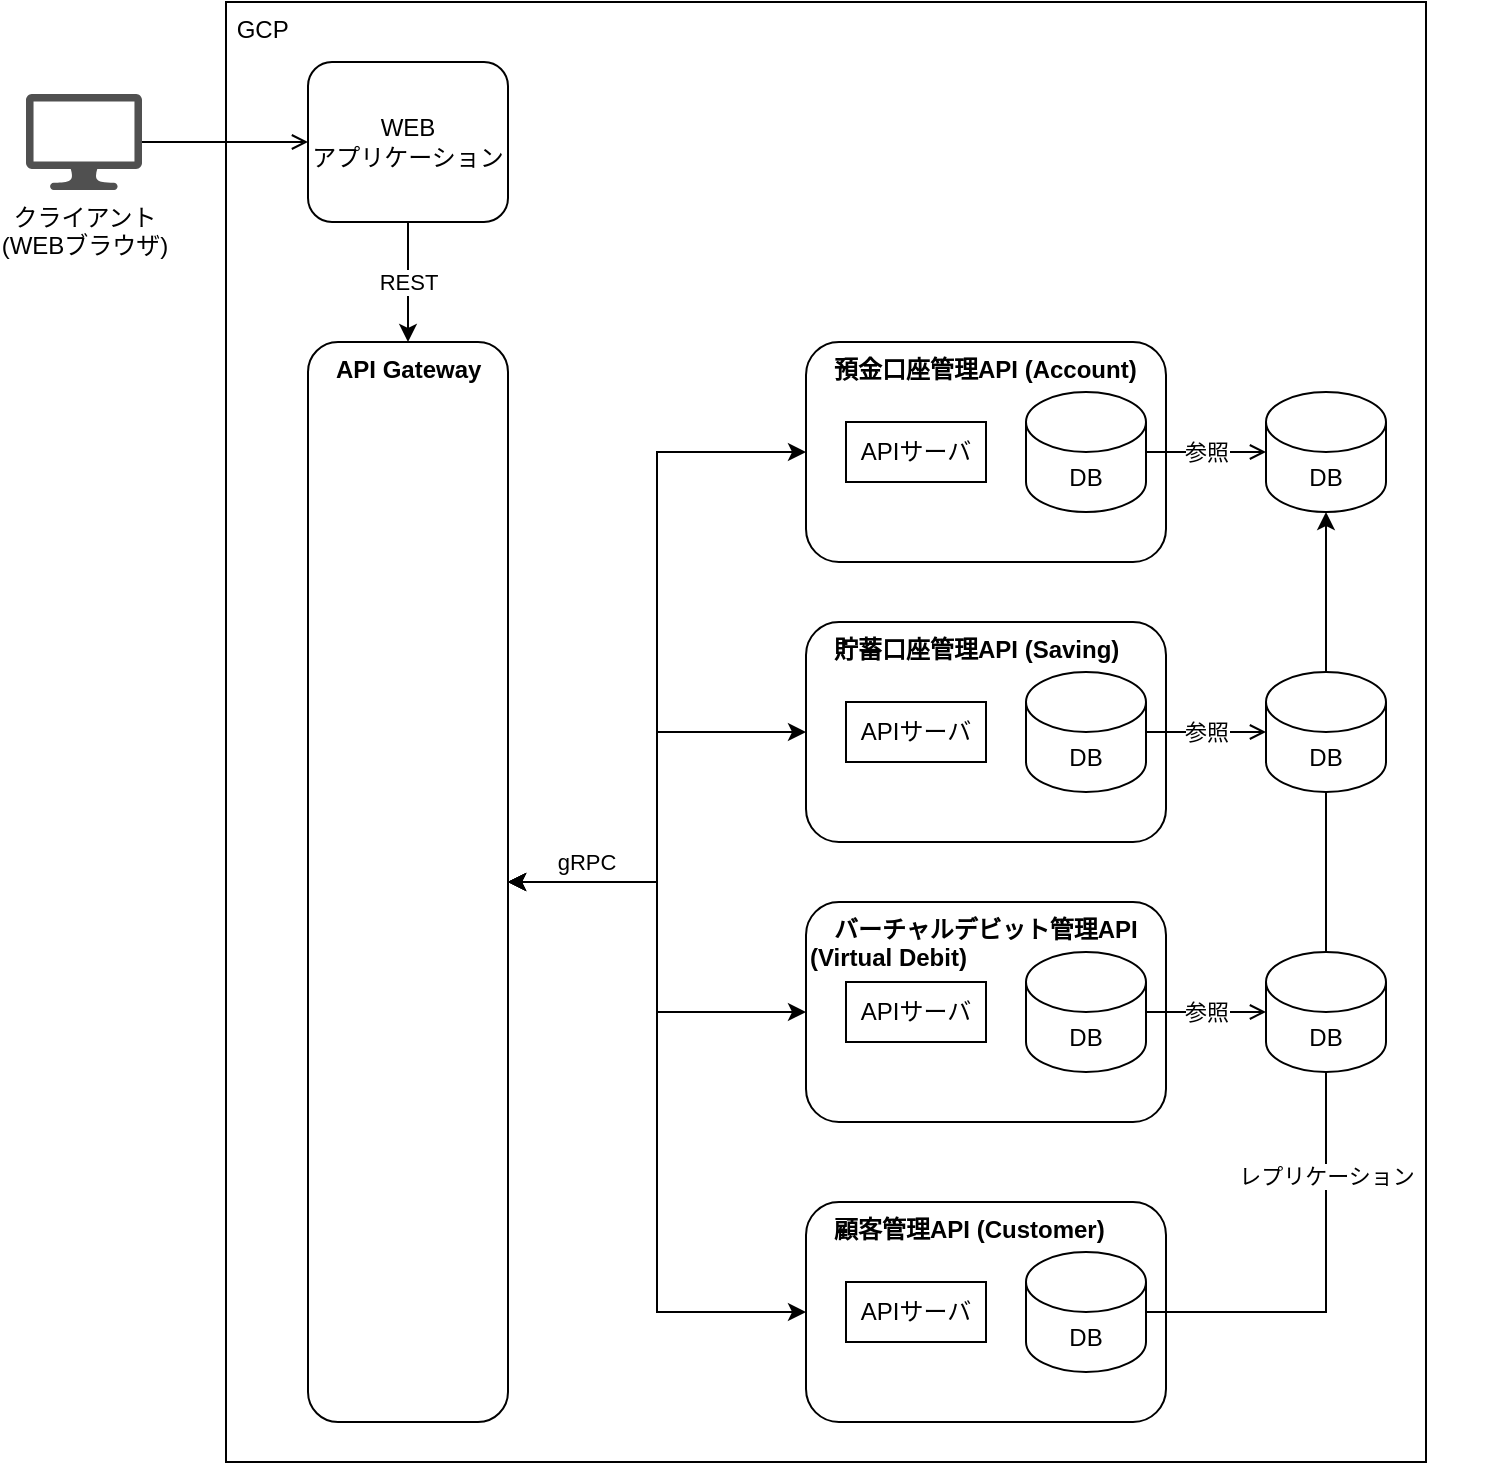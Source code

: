 <mxfile version="20.5.3" type="embed"><diagram name="ページ1" id="sGEo0UJNZYijkUZ8jV_a"><mxGraphModel dx="620" dy="507" grid="1" gridSize="10" guides="1" tooltips="1" connect="1" arrows="1" fold="1" page="1" pageScale="1" pageWidth="827" pageHeight="1169" math="0" shadow="0"><root><mxCell id="0"/><mxCell id="1" parent="0"/><mxCell id="45" value="&amp;nbsp;GCP" style="whiteSpace=wrap;html=1;align=left;verticalAlign=top;" vertex="1" parent="1"><mxGeometry x="200" y="10" width="600" height="730" as="geometry"/></mxCell><mxCell id="30" style="edgeStyle=orthogonalEdgeStyle;rounded=0;orthogonalLoop=1;jettySize=auto;html=1;entryX=0.5;entryY=0;entryDx=0;entryDy=0;" edge="1" parent="1" source="D61iPXv_fn5f8yodZJ7I-1" target="29"><mxGeometry relative="1" as="geometry"/></mxCell><mxCell id="38" value="REST" style="edgeLabel;html=1;align=center;verticalAlign=middle;resizable=0;points=[];" vertex="1" connectable="0" parent="30"><mxGeometry x="0.219" y="-2" relative="1" as="geometry"><mxPoint x="2" y="-7" as="offset"/></mxGeometry></mxCell><mxCell id="D61iPXv_fn5f8yodZJ7I-1" value="WEB&lt;br&gt;アプリケーション" style="rounded=1;whiteSpace=wrap;html=1;" parent="1" vertex="1"><mxGeometry x="241" y="40" width="100" height="80" as="geometry"/></mxCell><mxCell id="36" style="edgeStyle=orthogonalEdgeStyle;rounded=0;orthogonalLoop=1;jettySize=auto;html=1;entryX=0;entryY=0.5;entryDx=0;entryDy=0;startArrow=none;startFill=0;endArrow=open;endFill=0;" edge="1" parent="1" source="D61iPXv_fn5f8yodZJ7I-6" target="D61iPXv_fn5f8yodZJ7I-1"><mxGeometry relative="1" as="geometry"/></mxCell><mxCell id="D61iPXv_fn5f8yodZJ7I-6" value="クライアント&lt;br&gt;(WEBブラウザ)" style="sketch=0;pointerEvents=1;shadow=0;dashed=0;html=1;strokeColor=none;fillColor=#505050;labelPosition=center;verticalLabelPosition=bottom;verticalAlign=top;outlineConnect=0;align=center;shape=mxgraph.office.devices.lcd_monitor;" parent="1" vertex="1"><mxGeometry x="100" y="56" width="58" height="48" as="geometry"/></mxCell><mxCell id="D61iPXv_fn5f8yodZJ7I-12" value="" style="group" parent="1" vertex="1" connectable="0"><mxGeometry x="490" y="180" width="180" height="110" as="geometry"/></mxCell><mxCell id="D61iPXv_fn5f8yodZJ7I-7" value="　預金口座管理API (Account)" style="rounded=1;whiteSpace=wrap;html=1;align=left;verticalAlign=top;fontStyle=1" parent="D61iPXv_fn5f8yodZJ7I-12" vertex="1"><mxGeometry width="180" height="110" as="geometry"/></mxCell><mxCell id="D61iPXv_fn5f8yodZJ7I-9" value="APIサーバ" style="rounded=1;whiteSpace=wrap;html=1;arcSize=0;" parent="D61iPXv_fn5f8yodZJ7I-12" vertex="1"><mxGeometry x="20" y="40" width="70" height="30" as="geometry"/></mxCell><mxCell id="D61iPXv_fn5f8yodZJ7I-10" value="DB" style="shape=cylinder3;whiteSpace=wrap;html=1;boundedLbl=1;backgroundOutline=1;size=15;" parent="D61iPXv_fn5f8yodZJ7I-12" vertex="1"><mxGeometry x="110" y="25" width="60" height="60" as="geometry"/></mxCell><mxCell id="2" value="" style="group" vertex="1" connectable="0" parent="1"><mxGeometry x="490" y="320" width="180" height="110" as="geometry"/></mxCell><mxCell id="3" value="　貯蓄口座管理API (Saving)" style="rounded=1;whiteSpace=wrap;html=1;align=left;verticalAlign=top;fontStyle=1" vertex="1" parent="2"><mxGeometry width="180" height="110" as="geometry"/></mxCell><mxCell id="4" value="APIサーバ" style="rounded=1;whiteSpace=wrap;html=1;arcSize=0;" vertex="1" parent="2"><mxGeometry x="20" y="40" width="70" height="30" as="geometry"/></mxCell><mxCell id="5" value="DB" style="shape=cylinder3;whiteSpace=wrap;html=1;boundedLbl=1;backgroundOutline=1;size=15;" vertex="1" parent="2"><mxGeometry x="110" y="25" width="60" height="60" as="geometry"/></mxCell><mxCell id="6" value="" style="group" vertex="1" connectable="0" parent="1"><mxGeometry x="490" y="460" width="180" height="110" as="geometry"/></mxCell><mxCell id="7" value="　バーチャルデビット管理API (Virtual Debit)" style="rounded=1;whiteSpace=wrap;html=1;align=left;verticalAlign=top;fontStyle=1" vertex="1" parent="6"><mxGeometry width="180" height="110" as="geometry"/></mxCell><mxCell id="8" value="APIサーバ" style="rounded=1;whiteSpace=wrap;html=1;arcSize=0;" vertex="1" parent="6"><mxGeometry x="20" y="40" width="70" height="30" as="geometry"/></mxCell><mxCell id="9" value="DB" style="shape=cylinder3;whiteSpace=wrap;html=1;boundedLbl=1;backgroundOutline=1;size=15;" vertex="1" parent="6"><mxGeometry x="110" y="25" width="60" height="60" as="geometry"/></mxCell><mxCell id="10" value="" style="group" vertex="1" connectable="0" parent="1"><mxGeometry x="490" y="610" width="340" height="110" as="geometry"/></mxCell><mxCell id="11" value="　顧客管理API (Customer)" style="rounded=1;whiteSpace=wrap;html=1;align=left;verticalAlign=top;fontStyle=1" vertex="1" parent="10"><mxGeometry width="180" height="110" as="geometry"/></mxCell><mxCell id="12" value="APIサーバ" style="rounded=1;whiteSpace=wrap;html=1;arcSize=0;" vertex="1" parent="10"><mxGeometry x="20" y="40" width="70" height="30" as="geometry"/></mxCell><mxCell id="13" value="DB" style="shape=cylinder3;whiteSpace=wrap;html=1;boundedLbl=1;backgroundOutline=1;size=15;" vertex="1" parent="10"><mxGeometry x="110" y="25" width="60" height="60" as="geometry"/></mxCell><mxCell id="20" value="DB" style="shape=cylinder3;whiteSpace=wrap;html=1;boundedLbl=1;backgroundOutline=1;size=15;" vertex="1" parent="1"><mxGeometry x="720" y="205" width="60" height="60" as="geometry"/></mxCell><mxCell id="21" style="edgeStyle=orthogonalEdgeStyle;rounded=0;orthogonalLoop=1;jettySize=auto;html=1;entryX=0.5;entryY=1;entryDx=0;entryDy=0;entryPerimeter=0;" edge="1" parent="1" source="13" target="20"><mxGeometry relative="1" as="geometry"/></mxCell><mxCell id="53" value="レプリケーション" style="edgeLabel;html=1;align=center;verticalAlign=middle;resizable=0;points=[];" vertex="1" connectable="0" parent="21"><mxGeometry x="-0.356" y="-3" relative="1" as="geometry"><mxPoint x="-3" as="offset"/></mxGeometry></mxCell><mxCell id="19" value="DB" style="shape=cylinder3;whiteSpace=wrap;html=1;boundedLbl=1;backgroundOutline=1;size=15;" vertex="1" parent="1"><mxGeometry x="720" y="345" width="60" height="60" as="geometry"/></mxCell><mxCell id="18" value="DB" style="shape=cylinder3;whiteSpace=wrap;html=1;boundedLbl=1;backgroundOutline=1;size=15;" vertex="1" parent="1"><mxGeometry x="720" y="485" width="60" height="60" as="geometry"/></mxCell><mxCell id="29" value="　API Gateway" style="rounded=1;whiteSpace=wrap;html=1;align=left;verticalAlign=top;fontStyle=1" vertex="1" parent="1"><mxGeometry x="241" y="180" width="100" height="540" as="geometry"/></mxCell><mxCell id="31" value="" style="edgeStyle=orthogonalEdgeStyle;rounded=0;orthogonalLoop=1;jettySize=auto;html=1;startArrow=classic;startFill=1;" edge="1" parent="1" source="D61iPXv_fn5f8yodZJ7I-7" target="29"><mxGeometry relative="1" as="geometry"/></mxCell><mxCell id="37" value="gRPC" style="edgeLabel;html=1;align=center;verticalAlign=middle;resizable=0;points=[];" vertex="1" connectable="0" parent="31"><mxGeometry x="-0.703" y="-1" relative="1" as="geometry"><mxPoint x="-56" y="206" as="offset"/></mxGeometry></mxCell><mxCell id="32" value="" style="edgeStyle=orthogonalEdgeStyle;rounded=0;orthogonalLoop=1;jettySize=auto;html=1;startArrow=classic;startFill=1;" edge="1" parent="1" source="3" target="29"><mxGeometry relative="1" as="geometry"/></mxCell><mxCell id="33" value="" style="edgeStyle=orthogonalEdgeStyle;rounded=0;orthogonalLoop=1;jettySize=auto;html=1;startArrow=classic;startFill=1;" edge="1" parent="1" source="7" target="29"><mxGeometry relative="1" as="geometry"/></mxCell><mxCell id="35" value="" style="edgeStyle=orthogonalEdgeStyle;rounded=0;orthogonalLoop=1;jettySize=auto;html=1;startArrow=classic;startFill=1;" edge="1" parent="1" source="11" target="29"><mxGeometry relative="1" as="geometry"/></mxCell><mxCell id="47" value="" style="edgeStyle=orthogonalEdgeStyle;rounded=0;orthogonalLoop=1;jettySize=auto;html=1;startArrow=none;startFill=0;endArrow=open;endFill=0;" edge="1" parent="1" source="D61iPXv_fn5f8yodZJ7I-10" target="20"><mxGeometry relative="1" as="geometry"/></mxCell><mxCell id="50" value="参照" style="edgeLabel;html=1;align=center;verticalAlign=middle;resizable=0;points=[];" vertex="1" connectable="0" parent="47"><mxGeometry x="-0.171" relative="1" as="geometry"><mxPoint x="5" as="offset"/></mxGeometry></mxCell><mxCell id="48" value="" style="edgeStyle=orthogonalEdgeStyle;rounded=0;orthogonalLoop=1;jettySize=auto;html=1;startArrow=none;startFill=0;endArrow=open;endFill=0;" edge="1" parent="1" source="5" target="19"><mxGeometry relative="1" as="geometry"/></mxCell><mxCell id="51" value="参照" style="edgeLabel;html=1;align=center;verticalAlign=middle;resizable=0;points=[];" vertex="1" connectable="0" parent="48"><mxGeometry x="-0.235" relative="1" as="geometry"><mxPoint x="7" as="offset"/></mxGeometry></mxCell><mxCell id="49" value="" style="edgeStyle=orthogonalEdgeStyle;rounded=0;orthogonalLoop=1;jettySize=auto;html=1;startArrow=none;startFill=0;endArrow=open;endFill=0;" edge="1" parent="1" source="9" target="18"><mxGeometry relative="1" as="geometry"/></mxCell><mxCell id="52" value="参照" style="edgeLabel;html=1;align=center;verticalAlign=middle;resizable=0;points=[];" vertex="1" connectable="0" parent="49"><mxGeometry x="-0.203" y="2" relative="1" as="geometry"><mxPoint x="6" y="2" as="offset"/></mxGeometry></mxCell></root></mxGraphModel></diagram></mxfile>